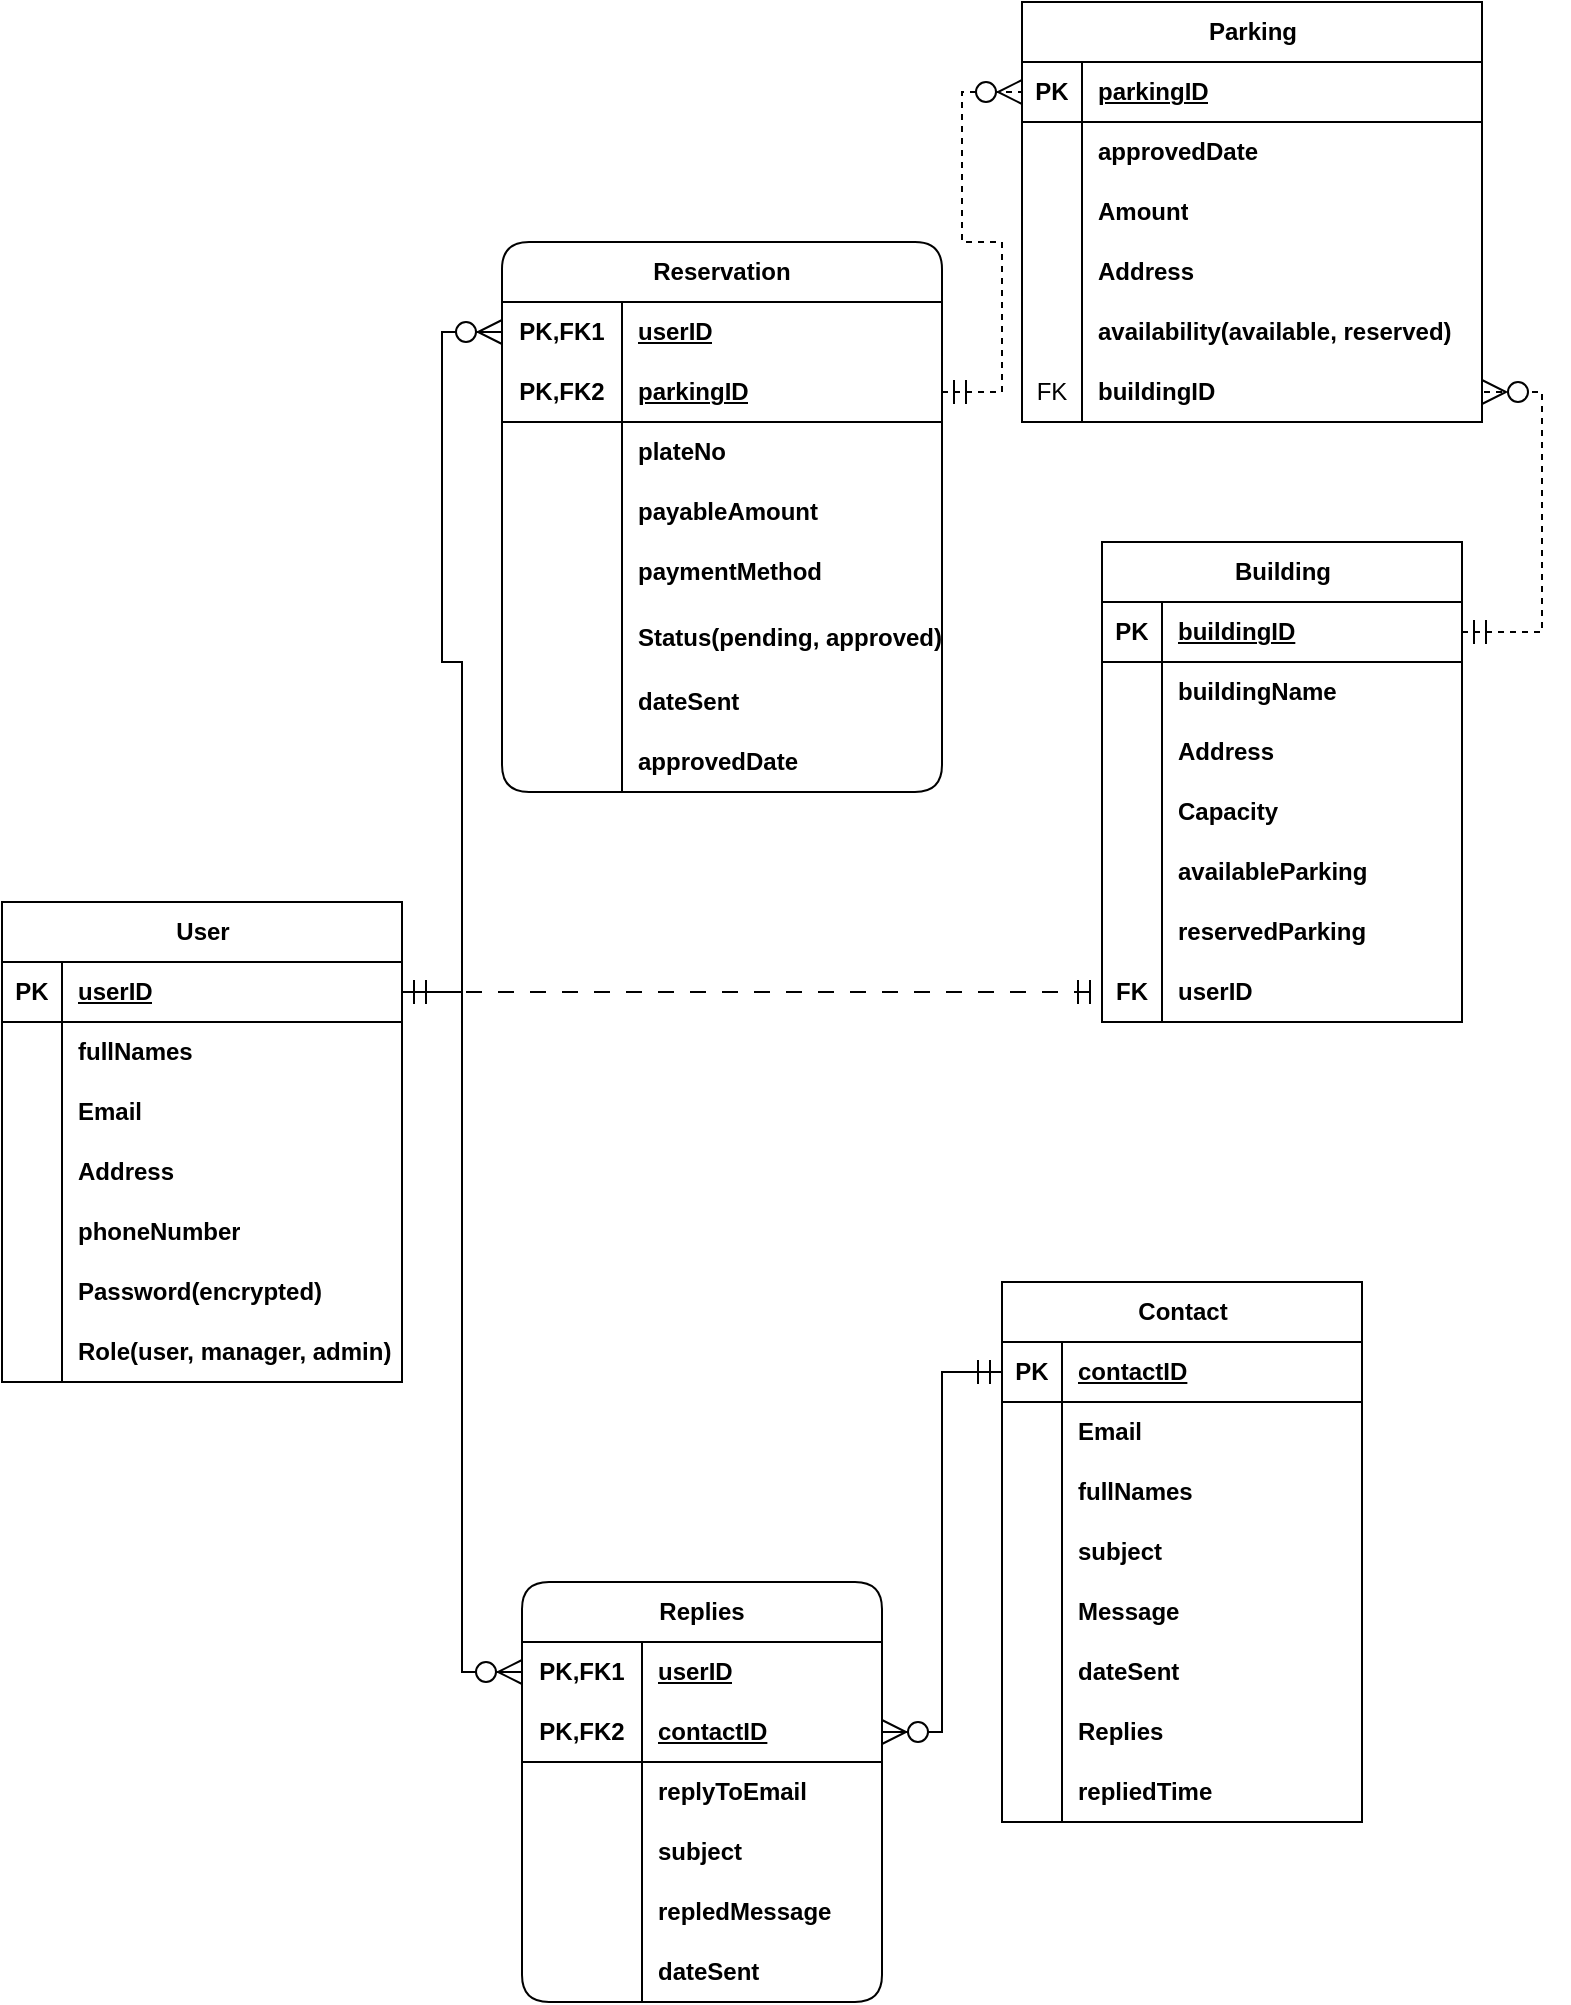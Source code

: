 <mxfile version="22.1.4" type="github">
  <diagram id="R2lEEEUBdFMjLlhIrx00" name="Page-1">
    <mxGraphModel dx="2074" dy="988" grid="1" gridSize="10" guides="1" tooltips="1" connect="1" arrows="1" fold="1" page="1" pageScale="1" pageWidth="850" pageHeight="1100" math="0" shadow="0" extFonts="Permanent Marker^https://fonts.googleapis.com/css?family=Permanent+Marker">
      <root>
        <mxCell id="0" />
        <mxCell id="1" parent="0" />
        <mxCell id="KSPO-AMlC-ePFHFikauy-1" value="User" style="shape=table;startSize=30;container=1;collapsible=1;childLayout=tableLayout;fixedRows=1;rowLines=0;fontStyle=1;align=center;resizeLast=1;html=1;" parent="1" vertex="1">
          <mxGeometry x="50" y="570" width="200" height="240" as="geometry" />
        </mxCell>
        <mxCell id="KSPO-AMlC-ePFHFikauy-2" value="" style="shape=tableRow;horizontal=0;startSize=0;swimlaneHead=0;swimlaneBody=0;fillColor=none;collapsible=0;dropTarget=0;points=[[0,0.5],[1,0.5]];portConstraint=eastwest;top=0;left=0;right=0;bottom=1;" parent="KSPO-AMlC-ePFHFikauy-1" vertex="1">
          <mxGeometry y="30" width="200" height="30" as="geometry" />
        </mxCell>
        <mxCell id="KSPO-AMlC-ePFHFikauy-3" value="PK" style="shape=partialRectangle;connectable=0;fillColor=none;top=0;left=0;bottom=0;right=0;fontStyle=1;overflow=hidden;whiteSpace=wrap;html=1;" parent="KSPO-AMlC-ePFHFikauy-2" vertex="1">
          <mxGeometry width="30" height="30" as="geometry">
            <mxRectangle width="30" height="30" as="alternateBounds" />
          </mxGeometry>
        </mxCell>
        <mxCell id="KSPO-AMlC-ePFHFikauy-4" value="userID" style="shape=partialRectangle;connectable=0;fillColor=none;top=0;left=0;bottom=0;right=0;align=left;spacingLeft=6;fontStyle=5;overflow=hidden;whiteSpace=wrap;html=1;" parent="KSPO-AMlC-ePFHFikauy-2" vertex="1">
          <mxGeometry x="30" width="170" height="30" as="geometry">
            <mxRectangle width="170" height="30" as="alternateBounds" />
          </mxGeometry>
        </mxCell>
        <mxCell id="KSPO-AMlC-ePFHFikauy-5" value="" style="shape=tableRow;horizontal=0;startSize=0;swimlaneHead=0;swimlaneBody=0;fillColor=none;collapsible=0;dropTarget=0;points=[[0,0.5],[1,0.5]];portConstraint=eastwest;top=0;left=0;right=0;bottom=0;" parent="KSPO-AMlC-ePFHFikauy-1" vertex="1">
          <mxGeometry y="60" width="200" height="30" as="geometry" />
        </mxCell>
        <mxCell id="KSPO-AMlC-ePFHFikauy-6" value="" style="shape=partialRectangle;connectable=0;fillColor=none;top=0;left=0;bottom=0;right=0;editable=1;overflow=hidden;whiteSpace=wrap;html=1;" parent="KSPO-AMlC-ePFHFikauy-5" vertex="1">
          <mxGeometry width="30" height="30" as="geometry">
            <mxRectangle width="30" height="30" as="alternateBounds" />
          </mxGeometry>
        </mxCell>
        <mxCell id="KSPO-AMlC-ePFHFikauy-7" value="fullNames" style="shape=partialRectangle;connectable=0;fillColor=none;top=0;left=0;bottom=0;right=0;align=left;spacingLeft=6;overflow=hidden;whiteSpace=wrap;html=1;fontStyle=1" parent="KSPO-AMlC-ePFHFikauy-5" vertex="1">
          <mxGeometry x="30" width="170" height="30" as="geometry">
            <mxRectangle width="170" height="30" as="alternateBounds" />
          </mxGeometry>
        </mxCell>
        <mxCell id="juWXIRiTKIMbr2Y8mLWY-1" value="" style="shape=tableRow;horizontal=0;startSize=0;swimlaneHead=0;swimlaneBody=0;fillColor=none;collapsible=0;dropTarget=0;points=[[0,0.5],[1,0.5]];portConstraint=eastwest;top=0;left=0;right=0;bottom=0;" parent="KSPO-AMlC-ePFHFikauy-1" vertex="1">
          <mxGeometry y="90" width="200" height="30" as="geometry" />
        </mxCell>
        <mxCell id="juWXIRiTKIMbr2Y8mLWY-2" value="" style="shape=partialRectangle;connectable=0;fillColor=none;top=0;left=0;bottom=0;right=0;editable=1;overflow=hidden;whiteSpace=wrap;html=1;" parent="juWXIRiTKIMbr2Y8mLWY-1" vertex="1">
          <mxGeometry width="30" height="30" as="geometry">
            <mxRectangle width="30" height="30" as="alternateBounds" />
          </mxGeometry>
        </mxCell>
        <mxCell id="juWXIRiTKIMbr2Y8mLWY-3" value="Email" style="shape=partialRectangle;connectable=0;fillColor=none;top=0;left=0;bottom=0;right=0;align=left;spacingLeft=6;overflow=hidden;whiteSpace=wrap;html=1;fontStyle=1" parent="juWXIRiTKIMbr2Y8mLWY-1" vertex="1">
          <mxGeometry x="30" width="170" height="30" as="geometry">
            <mxRectangle width="170" height="30" as="alternateBounds" />
          </mxGeometry>
        </mxCell>
        <mxCell id="KSPO-AMlC-ePFHFikauy-8" value="" style="shape=tableRow;horizontal=0;startSize=0;swimlaneHead=0;swimlaneBody=0;fillColor=none;collapsible=0;dropTarget=0;points=[[0,0.5],[1,0.5]];portConstraint=eastwest;top=0;left=0;right=0;bottom=0;" parent="KSPO-AMlC-ePFHFikauy-1" vertex="1">
          <mxGeometry y="120" width="200" height="30" as="geometry" />
        </mxCell>
        <mxCell id="KSPO-AMlC-ePFHFikauy-9" value="" style="shape=partialRectangle;connectable=0;fillColor=none;top=0;left=0;bottom=0;right=0;editable=1;overflow=hidden;whiteSpace=wrap;html=1;" parent="KSPO-AMlC-ePFHFikauy-8" vertex="1">
          <mxGeometry width="30" height="30" as="geometry">
            <mxRectangle width="30" height="30" as="alternateBounds" />
          </mxGeometry>
        </mxCell>
        <mxCell id="KSPO-AMlC-ePFHFikauy-10" value="Address" style="shape=partialRectangle;connectable=0;fillColor=none;top=0;left=0;bottom=0;right=0;align=left;spacingLeft=6;overflow=hidden;whiteSpace=wrap;html=1;fontStyle=1" parent="KSPO-AMlC-ePFHFikauy-8" vertex="1">
          <mxGeometry x="30" width="170" height="30" as="geometry">
            <mxRectangle width="170" height="30" as="alternateBounds" />
          </mxGeometry>
        </mxCell>
        <mxCell id="KSPO-AMlC-ePFHFikauy-11" value="" style="shape=tableRow;horizontal=0;startSize=0;swimlaneHead=0;swimlaneBody=0;fillColor=none;collapsible=0;dropTarget=0;points=[[0,0.5],[1,0.5]];portConstraint=eastwest;top=0;left=0;right=0;bottom=0;" parent="KSPO-AMlC-ePFHFikauy-1" vertex="1">
          <mxGeometry y="150" width="200" height="30" as="geometry" />
        </mxCell>
        <mxCell id="KSPO-AMlC-ePFHFikauy-12" value="" style="shape=partialRectangle;connectable=0;fillColor=none;top=0;left=0;bottom=0;right=0;editable=1;overflow=hidden;whiteSpace=wrap;html=1;" parent="KSPO-AMlC-ePFHFikauy-11" vertex="1">
          <mxGeometry width="30" height="30" as="geometry">
            <mxRectangle width="30" height="30" as="alternateBounds" />
          </mxGeometry>
        </mxCell>
        <mxCell id="KSPO-AMlC-ePFHFikauy-13" value="phoneNumber" style="shape=partialRectangle;connectable=0;fillColor=none;top=0;left=0;bottom=0;right=0;align=left;spacingLeft=6;overflow=hidden;whiteSpace=wrap;html=1;fontStyle=1" parent="KSPO-AMlC-ePFHFikauy-11" vertex="1">
          <mxGeometry x="30" width="170" height="30" as="geometry">
            <mxRectangle width="170" height="30" as="alternateBounds" />
          </mxGeometry>
        </mxCell>
        <mxCell id="KSPO-AMlC-ePFHFikauy-14" value="" style="shape=tableRow;horizontal=0;startSize=0;swimlaneHead=0;swimlaneBody=0;fillColor=none;collapsible=0;dropTarget=0;points=[[0,0.5],[1,0.5]];portConstraint=eastwest;top=0;left=0;right=0;bottom=0;" parent="KSPO-AMlC-ePFHFikauy-1" vertex="1">
          <mxGeometry y="180" width="200" height="30" as="geometry" />
        </mxCell>
        <mxCell id="KSPO-AMlC-ePFHFikauy-15" value="" style="shape=partialRectangle;connectable=0;fillColor=none;top=0;left=0;bottom=0;right=0;editable=1;overflow=hidden;whiteSpace=wrap;html=1;" parent="KSPO-AMlC-ePFHFikauy-14" vertex="1">
          <mxGeometry width="30" height="30" as="geometry">
            <mxRectangle width="30" height="30" as="alternateBounds" />
          </mxGeometry>
        </mxCell>
        <mxCell id="KSPO-AMlC-ePFHFikauy-16" value="Password(encrypted)" style="shape=partialRectangle;connectable=0;fillColor=none;top=0;left=0;bottom=0;right=0;align=left;spacingLeft=6;overflow=hidden;whiteSpace=wrap;html=1;fontStyle=1" parent="KSPO-AMlC-ePFHFikauy-14" vertex="1">
          <mxGeometry x="30" width="170" height="30" as="geometry">
            <mxRectangle width="170" height="30" as="alternateBounds" />
          </mxGeometry>
        </mxCell>
        <mxCell id="juWXIRiTKIMbr2Y8mLWY-42" value="" style="shape=tableRow;horizontal=0;startSize=0;swimlaneHead=0;swimlaneBody=0;fillColor=none;collapsible=0;dropTarget=0;points=[[0,0.5],[1,0.5]];portConstraint=eastwest;top=0;left=0;right=0;bottom=0;" parent="KSPO-AMlC-ePFHFikauy-1" vertex="1">
          <mxGeometry y="210" width="200" height="30" as="geometry" />
        </mxCell>
        <mxCell id="juWXIRiTKIMbr2Y8mLWY-43" value="" style="shape=partialRectangle;connectable=0;fillColor=none;top=0;left=0;bottom=0;right=0;editable=1;overflow=hidden;whiteSpace=wrap;html=1;" parent="juWXIRiTKIMbr2Y8mLWY-42" vertex="1">
          <mxGeometry width="30" height="30" as="geometry">
            <mxRectangle width="30" height="30" as="alternateBounds" />
          </mxGeometry>
        </mxCell>
        <mxCell id="juWXIRiTKIMbr2Y8mLWY-44" value="Role(user, manager, admin)" style="shape=partialRectangle;connectable=0;fillColor=none;top=0;left=0;bottom=0;right=0;align=left;spacingLeft=6;overflow=hidden;whiteSpace=wrap;html=1;fontStyle=1" parent="juWXIRiTKIMbr2Y8mLWY-42" vertex="1">
          <mxGeometry x="30" width="170" height="30" as="geometry">
            <mxRectangle width="170" height="30" as="alternateBounds" />
          </mxGeometry>
        </mxCell>
        <mxCell id="KSPO-AMlC-ePFHFikauy-101" value="Parking" style="shape=table;startSize=30;container=1;collapsible=1;childLayout=tableLayout;fixedRows=1;rowLines=0;fontStyle=1;align=center;resizeLast=1;html=1;" parent="1" vertex="1">
          <mxGeometry x="560" y="120" width="230" height="210" as="geometry" />
        </mxCell>
        <mxCell id="KSPO-AMlC-ePFHFikauy-102" value="" style="shape=tableRow;horizontal=0;startSize=0;swimlaneHead=0;swimlaneBody=0;fillColor=none;collapsible=0;dropTarget=0;points=[[0,0.5],[1,0.5]];portConstraint=eastwest;top=0;left=0;right=0;bottom=1;" parent="KSPO-AMlC-ePFHFikauy-101" vertex="1">
          <mxGeometry y="30" width="230" height="30" as="geometry" />
        </mxCell>
        <mxCell id="KSPO-AMlC-ePFHFikauy-103" value="PK" style="shape=partialRectangle;connectable=0;fillColor=none;top=0;left=0;bottom=0;right=0;fontStyle=1;overflow=hidden;whiteSpace=wrap;html=1;" parent="KSPO-AMlC-ePFHFikauy-102" vertex="1">
          <mxGeometry width="30" height="30" as="geometry">
            <mxRectangle width="30" height="30" as="alternateBounds" />
          </mxGeometry>
        </mxCell>
        <mxCell id="KSPO-AMlC-ePFHFikauy-104" value="parkingID" style="shape=partialRectangle;connectable=0;fillColor=none;top=0;left=0;bottom=0;right=0;align=left;spacingLeft=6;fontStyle=5;overflow=hidden;whiteSpace=wrap;html=1;" parent="KSPO-AMlC-ePFHFikauy-102" vertex="1">
          <mxGeometry x="30" width="200" height="30" as="geometry">
            <mxRectangle width="200" height="30" as="alternateBounds" />
          </mxGeometry>
        </mxCell>
        <mxCell id="KSPO-AMlC-ePFHFikauy-105" value="" style="shape=tableRow;horizontal=0;startSize=0;swimlaneHead=0;swimlaneBody=0;fillColor=none;collapsible=0;dropTarget=0;points=[[0,0.5],[1,0.5]];portConstraint=eastwest;top=0;left=0;right=0;bottom=0;" parent="KSPO-AMlC-ePFHFikauy-101" vertex="1">
          <mxGeometry y="60" width="230" height="30" as="geometry" />
        </mxCell>
        <mxCell id="KSPO-AMlC-ePFHFikauy-106" value="" style="shape=partialRectangle;connectable=0;fillColor=none;top=0;left=0;bottom=0;right=0;editable=1;overflow=hidden;whiteSpace=wrap;html=1;" parent="KSPO-AMlC-ePFHFikauy-105" vertex="1">
          <mxGeometry width="30" height="30" as="geometry">
            <mxRectangle width="30" height="30" as="alternateBounds" />
          </mxGeometry>
        </mxCell>
        <mxCell id="KSPO-AMlC-ePFHFikauy-107" value="approvedDate" style="shape=partialRectangle;connectable=0;fillColor=none;top=0;left=0;bottom=0;right=0;align=left;spacingLeft=6;overflow=hidden;whiteSpace=wrap;html=1;fontStyle=1" parent="KSPO-AMlC-ePFHFikauy-105" vertex="1">
          <mxGeometry x="30" width="200" height="30" as="geometry">
            <mxRectangle width="200" height="30" as="alternateBounds" />
          </mxGeometry>
        </mxCell>
        <mxCell id="KSPO-AMlC-ePFHFikauy-108" value="" style="shape=tableRow;horizontal=0;startSize=0;swimlaneHead=0;swimlaneBody=0;fillColor=none;collapsible=0;dropTarget=0;points=[[0,0.5],[1,0.5]];portConstraint=eastwest;top=0;left=0;right=0;bottom=0;" parent="KSPO-AMlC-ePFHFikauy-101" vertex="1">
          <mxGeometry y="90" width="230" height="30" as="geometry" />
        </mxCell>
        <mxCell id="KSPO-AMlC-ePFHFikauy-109" value="" style="shape=partialRectangle;connectable=0;fillColor=none;top=0;left=0;bottom=0;right=0;editable=1;overflow=hidden;whiteSpace=wrap;html=1;" parent="KSPO-AMlC-ePFHFikauy-108" vertex="1">
          <mxGeometry width="30" height="30" as="geometry">
            <mxRectangle width="30" height="30" as="alternateBounds" />
          </mxGeometry>
        </mxCell>
        <mxCell id="KSPO-AMlC-ePFHFikauy-110" value="Amount" style="shape=partialRectangle;connectable=0;fillColor=none;top=0;left=0;bottom=0;right=0;align=left;spacingLeft=6;overflow=hidden;whiteSpace=wrap;html=1;fontStyle=1" parent="KSPO-AMlC-ePFHFikauy-108" vertex="1">
          <mxGeometry x="30" width="200" height="30" as="geometry">
            <mxRectangle width="200" height="30" as="alternateBounds" />
          </mxGeometry>
        </mxCell>
        <mxCell id="KSPO-AMlC-ePFHFikauy-136" value="" style="shape=tableRow;horizontal=0;startSize=0;swimlaneHead=0;swimlaneBody=0;fillColor=none;collapsible=0;dropTarget=0;points=[[0,0.5],[1,0.5]];portConstraint=eastwest;top=0;left=0;right=0;bottom=0;" parent="KSPO-AMlC-ePFHFikauy-101" vertex="1">
          <mxGeometry y="120" width="230" height="30" as="geometry" />
        </mxCell>
        <mxCell id="KSPO-AMlC-ePFHFikauy-137" value="" style="shape=partialRectangle;connectable=0;fillColor=none;top=0;left=0;bottom=0;right=0;editable=1;overflow=hidden;whiteSpace=wrap;html=1;" parent="KSPO-AMlC-ePFHFikauy-136" vertex="1">
          <mxGeometry width="30" height="30" as="geometry">
            <mxRectangle width="30" height="30" as="alternateBounds" />
          </mxGeometry>
        </mxCell>
        <mxCell id="KSPO-AMlC-ePFHFikauy-138" value="Address" style="shape=partialRectangle;connectable=0;fillColor=none;top=0;left=0;bottom=0;right=0;align=left;spacingLeft=6;overflow=hidden;whiteSpace=wrap;html=1;fontStyle=1" parent="KSPO-AMlC-ePFHFikauy-136" vertex="1">
          <mxGeometry x="30" width="200" height="30" as="geometry">
            <mxRectangle width="200" height="30" as="alternateBounds" />
          </mxGeometry>
        </mxCell>
        <mxCell id="juWXIRiTKIMbr2Y8mLWY-4" value="" style="shape=tableRow;horizontal=0;startSize=0;swimlaneHead=0;swimlaneBody=0;fillColor=none;collapsible=0;dropTarget=0;points=[[0,0.5],[1,0.5]];portConstraint=eastwest;top=0;left=0;right=0;bottom=0;" parent="KSPO-AMlC-ePFHFikauy-101" vertex="1">
          <mxGeometry y="150" width="230" height="30" as="geometry" />
        </mxCell>
        <mxCell id="juWXIRiTKIMbr2Y8mLWY-5" value="" style="shape=partialRectangle;connectable=0;fillColor=none;top=0;left=0;bottom=0;right=0;editable=1;overflow=hidden;whiteSpace=wrap;html=1;" parent="juWXIRiTKIMbr2Y8mLWY-4" vertex="1">
          <mxGeometry width="30" height="30" as="geometry">
            <mxRectangle width="30" height="30" as="alternateBounds" />
          </mxGeometry>
        </mxCell>
        <mxCell id="juWXIRiTKIMbr2Y8mLWY-6" value="availability(available, reserved)" style="shape=partialRectangle;connectable=0;fillColor=none;top=0;left=0;bottom=0;right=0;align=left;spacingLeft=6;overflow=hidden;whiteSpace=wrap;html=1;fontStyle=1" parent="juWXIRiTKIMbr2Y8mLWY-4" vertex="1">
          <mxGeometry x="30" width="200" height="30" as="geometry">
            <mxRectangle width="200" height="30" as="alternateBounds" />
          </mxGeometry>
        </mxCell>
        <mxCell id="juWXIRiTKIMbr2Y8mLWY-7" value="" style="shape=tableRow;horizontal=0;startSize=0;swimlaneHead=0;swimlaneBody=0;fillColor=none;collapsible=0;dropTarget=0;points=[[0,0.5],[1,0.5]];portConstraint=eastwest;top=0;left=0;right=0;bottom=0;" parent="KSPO-AMlC-ePFHFikauy-101" vertex="1">
          <mxGeometry y="180" width="230" height="30" as="geometry" />
        </mxCell>
        <mxCell id="juWXIRiTKIMbr2Y8mLWY-8" value="FK" style="shape=partialRectangle;connectable=0;fillColor=none;top=0;left=0;bottom=0;right=0;editable=1;overflow=hidden;whiteSpace=wrap;html=1;" parent="juWXIRiTKIMbr2Y8mLWY-7" vertex="1">
          <mxGeometry width="30" height="30" as="geometry">
            <mxRectangle width="30" height="30" as="alternateBounds" />
          </mxGeometry>
        </mxCell>
        <mxCell id="juWXIRiTKIMbr2Y8mLWY-9" value="buildingID" style="shape=partialRectangle;connectable=0;fillColor=none;top=0;left=0;bottom=0;right=0;align=left;spacingLeft=6;overflow=hidden;whiteSpace=wrap;html=1;fontStyle=1" parent="juWXIRiTKIMbr2Y8mLWY-7" vertex="1">
          <mxGeometry x="30" width="200" height="30" as="geometry">
            <mxRectangle width="200" height="30" as="alternateBounds" />
          </mxGeometry>
        </mxCell>
        <mxCell id="KSPO-AMlC-ePFHFikauy-117" value="" style="edgeStyle=entityRelationEdgeStyle;fontSize=12;html=1;endArrow=ERzeroToMany;startArrow=ERmandOne;rounded=0;endSize=10;startSize=10;exitX=1;exitY=0.5;exitDx=0;exitDy=0;" parent="1" source="KSPO-AMlC-ePFHFikauy-2" target="tMabsj5SRsBI3dUDuQU4-2" edge="1">
          <mxGeometry width="100" height="100" relative="1" as="geometry">
            <mxPoint x="1.08" y="40" as="sourcePoint" />
            <mxPoint x="350" y="75" as="targetPoint" />
            <Array as="points">
              <mxPoint x="81.08" y="40" />
              <mxPoint x="370" y="400" />
            </Array>
          </mxGeometry>
        </mxCell>
        <mxCell id="KSPO-AMlC-ePFHFikauy-188" value="Building" style="shape=table;startSize=30;container=1;collapsible=1;childLayout=tableLayout;fixedRows=1;rowLines=0;fontStyle=1;align=center;resizeLast=1;html=1;" parent="1" vertex="1">
          <mxGeometry x="600" y="390" width="180" height="240" as="geometry" />
        </mxCell>
        <mxCell id="KSPO-AMlC-ePFHFikauy-189" value="" style="shape=tableRow;horizontal=0;startSize=0;swimlaneHead=0;swimlaneBody=0;fillColor=none;collapsible=0;dropTarget=0;points=[[0,0.5],[1,0.5]];portConstraint=eastwest;top=0;left=0;right=0;bottom=1;" parent="KSPO-AMlC-ePFHFikauy-188" vertex="1">
          <mxGeometry y="30" width="180" height="30" as="geometry" />
        </mxCell>
        <mxCell id="KSPO-AMlC-ePFHFikauy-190" value="PK" style="shape=partialRectangle;connectable=0;fillColor=none;top=0;left=0;bottom=0;right=0;fontStyle=1;overflow=hidden;whiteSpace=wrap;html=1;" parent="KSPO-AMlC-ePFHFikauy-189" vertex="1">
          <mxGeometry width="30" height="30" as="geometry">
            <mxRectangle width="30" height="30" as="alternateBounds" />
          </mxGeometry>
        </mxCell>
        <mxCell id="KSPO-AMlC-ePFHFikauy-191" value="buildingID" style="shape=partialRectangle;connectable=0;fillColor=none;top=0;left=0;bottom=0;right=0;align=left;spacingLeft=6;fontStyle=5;overflow=hidden;whiteSpace=wrap;html=1;" parent="KSPO-AMlC-ePFHFikauy-189" vertex="1">
          <mxGeometry x="30" width="150" height="30" as="geometry">
            <mxRectangle width="150" height="30" as="alternateBounds" />
          </mxGeometry>
        </mxCell>
        <mxCell id="KSPO-AMlC-ePFHFikauy-192" value="" style="shape=tableRow;horizontal=0;startSize=0;swimlaneHead=0;swimlaneBody=0;fillColor=none;collapsible=0;dropTarget=0;points=[[0,0.5],[1,0.5]];portConstraint=eastwest;top=0;left=0;right=0;bottom=0;" parent="KSPO-AMlC-ePFHFikauy-188" vertex="1">
          <mxGeometry y="60" width="180" height="30" as="geometry" />
        </mxCell>
        <mxCell id="KSPO-AMlC-ePFHFikauy-193" value="" style="shape=partialRectangle;connectable=0;fillColor=none;top=0;left=0;bottom=0;right=0;editable=1;overflow=hidden;whiteSpace=wrap;html=1;" parent="KSPO-AMlC-ePFHFikauy-192" vertex="1">
          <mxGeometry width="30" height="30" as="geometry">
            <mxRectangle width="30" height="30" as="alternateBounds" />
          </mxGeometry>
        </mxCell>
        <mxCell id="KSPO-AMlC-ePFHFikauy-194" value="buildingName" style="shape=partialRectangle;connectable=0;fillColor=none;top=0;left=0;bottom=0;right=0;align=left;spacingLeft=6;overflow=hidden;whiteSpace=wrap;html=1;fontStyle=1" parent="KSPO-AMlC-ePFHFikauy-192" vertex="1">
          <mxGeometry x="30" width="150" height="30" as="geometry">
            <mxRectangle width="150" height="30" as="alternateBounds" />
          </mxGeometry>
        </mxCell>
        <mxCell id="KSPO-AMlC-ePFHFikauy-195" value="" style="shape=tableRow;horizontal=0;startSize=0;swimlaneHead=0;swimlaneBody=0;fillColor=none;collapsible=0;dropTarget=0;points=[[0,0.5],[1,0.5]];portConstraint=eastwest;top=0;left=0;right=0;bottom=0;" parent="KSPO-AMlC-ePFHFikauy-188" vertex="1">
          <mxGeometry y="90" width="180" height="30" as="geometry" />
        </mxCell>
        <mxCell id="KSPO-AMlC-ePFHFikauy-196" value="" style="shape=partialRectangle;connectable=0;fillColor=none;top=0;left=0;bottom=0;right=0;editable=1;overflow=hidden;whiteSpace=wrap;html=1;" parent="KSPO-AMlC-ePFHFikauy-195" vertex="1">
          <mxGeometry width="30" height="30" as="geometry">
            <mxRectangle width="30" height="30" as="alternateBounds" />
          </mxGeometry>
        </mxCell>
        <mxCell id="KSPO-AMlC-ePFHFikauy-197" value="Address" style="shape=partialRectangle;connectable=0;fillColor=none;top=0;left=0;bottom=0;right=0;align=left;spacingLeft=6;overflow=hidden;whiteSpace=wrap;html=1;fontStyle=1" parent="KSPO-AMlC-ePFHFikauy-195" vertex="1">
          <mxGeometry x="30" width="150" height="30" as="geometry">
            <mxRectangle width="150" height="30" as="alternateBounds" />
          </mxGeometry>
        </mxCell>
        <mxCell id="KSPO-AMlC-ePFHFikauy-198" value="" style="shape=tableRow;horizontal=0;startSize=0;swimlaneHead=0;swimlaneBody=0;fillColor=none;collapsible=0;dropTarget=0;points=[[0,0.5],[1,0.5]];portConstraint=eastwest;top=0;left=0;right=0;bottom=0;" parent="KSPO-AMlC-ePFHFikauy-188" vertex="1">
          <mxGeometry y="120" width="180" height="30" as="geometry" />
        </mxCell>
        <mxCell id="KSPO-AMlC-ePFHFikauy-199" value="" style="shape=partialRectangle;connectable=0;fillColor=none;top=0;left=0;bottom=0;right=0;editable=1;overflow=hidden;whiteSpace=wrap;html=1;fontStyle=1" parent="KSPO-AMlC-ePFHFikauy-198" vertex="1">
          <mxGeometry width="30" height="30" as="geometry">
            <mxRectangle width="30" height="30" as="alternateBounds" />
          </mxGeometry>
        </mxCell>
        <mxCell id="KSPO-AMlC-ePFHFikauy-200" value="Capacity" style="shape=partialRectangle;connectable=0;fillColor=none;top=0;left=0;bottom=0;right=0;align=left;spacingLeft=6;overflow=hidden;whiteSpace=wrap;html=1;fontStyle=1" parent="KSPO-AMlC-ePFHFikauy-198" vertex="1">
          <mxGeometry x="30" width="150" height="30" as="geometry">
            <mxRectangle width="150" height="30" as="alternateBounds" />
          </mxGeometry>
        </mxCell>
        <mxCell id="tMabsj5SRsBI3dUDuQU4-26" value="" style="shape=tableRow;horizontal=0;startSize=0;swimlaneHead=0;swimlaneBody=0;fillColor=none;collapsible=0;dropTarget=0;points=[[0,0.5],[1,0.5]];portConstraint=eastwest;top=0;left=0;right=0;bottom=0;" vertex="1" parent="KSPO-AMlC-ePFHFikauy-188">
          <mxGeometry y="150" width="180" height="30" as="geometry" />
        </mxCell>
        <mxCell id="tMabsj5SRsBI3dUDuQU4-27" value="" style="shape=partialRectangle;connectable=0;fillColor=none;top=0;left=0;bottom=0;right=0;editable=1;overflow=hidden;whiteSpace=wrap;html=1;fontStyle=1" vertex="1" parent="tMabsj5SRsBI3dUDuQU4-26">
          <mxGeometry width="30" height="30" as="geometry">
            <mxRectangle width="30" height="30" as="alternateBounds" />
          </mxGeometry>
        </mxCell>
        <mxCell id="tMabsj5SRsBI3dUDuQU4-28" value="availableParking" style="shape=partialRectangle;connectable=0;fillColor=none;top=0;left=0;bottom=0;right=0;align=left;spacingLeft=6;overflow=hidden;whiteSpace=wrap;html=1;fontStyle=1" vertex="1" parent="tMabsj5SRsBI3dUDuQU4-26">
          <mxGeometry x="30" width="150" height="30" as="geometry">
            <mxRectangle width="150" height="30" as="alternateBounds" />
          </mxGeometry>
        </mxCell>
        <mxCell id="tMabsj5SRsBI3dUDuQU4-29" value="" style="shape=tableRow;horizontal=0;startSize=0;swimlaneHead=0;swimlaneBody=0;fillColor=none;collapsible=0;dropTarget=0;points=[[0,0.5],[1,0.5]];portConstraint=eastwest;top=0;left=0;right=0;bottom=0;" vertex="1" parent="KSPO-AMlC-ePFHFikauy-188">
          <mxGeometry y="180" width="180" height="30" as="geometry" />
        </mxCell>
        <mxCell id="tMabsj5SRsBI3dUDuQU4-30" value="" style="shape=partialRectangle;connectable=0;fillColor=none;top=0;left=0;bottom=0;right=0;editable=1;overflow=hidden;whiteSpace=wrap;html=1;fontStyle=1" vertex="1" parent="tMabsj5SRsBI3dUDuQU4-29">
          <mxGeometry width="30" height="30" as="geometry">
            <mxRectangle width="30" height="30" as="alternateBounds" />
          </mxGeometry>
        </mxCell>
        <mxCell id="tMabsj5SRsBI3dUDuQU4-31" value="reservedParking" style="shape=partialRectangle;connectable=0;fillColor=none;top=0;left=0;bottom=0;right=0;align=left;spacingLeft=6;overflow=hidden;whiteSpace=wrap;html=1;fontStyle=1" vertex="1" parent="tMabsj5SRsBI3dUDuQU4-29">
          <mxGeometry x="30" width="150" height="30" as="geometry">
            <mxRectangle width="150" height="30" as="alternateBounds" />
          </mxGeometry>
        </mxCell>
        <mxCell id="juWXIRiTKIMbr2Y8mLWY-79" value="" style="shape=tableRow;horizontal=0;startSize=0;swimlaneHead=0;swimlaneBody=0;fillColor=none;collapsible=0;dropTarget=0;points=[[0,0.5],[1,0.5]];portConstraint=eastwest;top=0;left=0;right=0;bottom=0;" parent="KSPO-AMlC-ePFHFikauy-188" vertex="1">
          <mxGeometry y="210" width="180" height="30" as="geometry" />
        </mxCell>
        <mxCell id="juWXIRiTKIMbr2Y8mLWY-80" value="FK" style="shape=partialRectangle;connectable=0;fillColor=none;top=0;left=0;bottom=0;right=0;editable=1;overflow=hidden;whiteSpace=wrap;html=1;fontStyle=1" parent="juWXIRiTKIMbr2Y8mLWY-79" vertex="1">
          <mxGeometry width="30" height="30" as="geometry">
            <mxRectangle width="30" height="30" as="alternateBounds" />
          </mxGeometry>
        </mxCell>
        <mxCell id="juWXIRiTKIMbr2Y8mLWY-81" value="userID" style="shape=partialRectangle;connectable=0;fillColor=none;top=0;left=0;bottom=0;right=0;align=left;spacingLeft=6;overflow=hidden;whiteSpace=wrap;html=1;fontStyle=1" parent="juWXIRiTKIMbr2Y8mLWY-79" vertex="1">
          <mxGeometry x="30" width="150" height="30" as="geometry">
            <mxRectangle width="150" height="30" as="alternateBounds" />
          </mxGeometry>
        </mxCell>
        <mxCell id="juWXIRiTKIMbr2Y8mLWY-50" value="" style="edgeStyle=entityRelationEdgeStyle;fontSize=12;html=1;endArrow=ERzeroToMany;startArrow=ERmandOne;rounded=0;endSize=10;startSize=10;dashed=1;" parent="1" source="KSPO-AMlC-ePFHFikauy-189" target="juWXIRiTKIMbr2Y8mLWY-7" edge="1">
          <mxGeometry width="100" height="100" relative="1" as="geometry">
            <mxPoint x="270" y="640" as="sourcePoint" />
            <mxPoint x="320" y="735" as="targetPoint" />
            <Array as="points">
              <mxPoint x="-918.92" y="583.49" />
              <mxPoint x="-403" y="613.49" />
              <mxPoint x="-210" y="935" />
            </Array>
          </mxGeometry>
        </mxCell>
        <mxCell id="juWXIRiTKIMbr2Y8mLWY-52" value="" style="edgeStyle=entityRelationEdgeStyle;fontSize=12;html=1;endArrow=ERzeroToMany;startArrow=ERmandOne;rounded=0;endSize=10;startSize=10;dashed=1;" parent="1" source="tMabsj5SRsBI3dUDuQU4-5" target="KSPO-AMlC-ePFHFikauy-102" edge="1">
          <mxGeometry width="100" height="100" relative="1" as="geometry">
            <mxPoint x="800" y="395" as="sourcePoint" />
            <mxPoint x="810" y="675" as="targetPoint" />
            <Array as="points">
              <mxPoint x="-908.92" y="593.49" />
              <mxPoint x="-393" y="623.49" />
              <mxPoint x="-200" y="945" />
            </Array>
          </mxGeometry>
        </mxCell>
        <mxCell id="juWXIRiTKIMbr2Y8mLWY-60" value="Contact" style="shape=table;startSize=30;container=1;collapsible=1;childLayout=tableLayout;fixedRows=1;rowLines=0;fontStyle=1;align=center;resizeLast=1;html=1;" parent="1" vertex="1">
          <mxGeometry x="550" y="760" width="180" height="270" as="geometry" />
        </mxCell>
        <mxCell id="juWXIRiTKIMbr2Y8mLWY-61" value="" style="shape=tableRow;horizontal=0;startSize=0;swimlaneHead=0;swimlaneBody=0;fillColor=none;collapsible=0;dropTarget=0;points=[[0,0.5],[1,0.5]];portConstraint=eastwest;top=0;left=0;right=0;bottom=1;" parent="juWXIRiTKIMbr2Y8mLWY-60" vertex="1">
          <mxGeometry y="30" width="180" height="30" as="geometry" />
        </mxCell>
        <mxCell id="juWXIRiTKIMbr2Y8mLWY-62" value="PK" style="shape=partialRectangle;connectable=0;fillColor=none;top=0;left=0;bottom=0;right=0;fontStyle=1;overflow=hidden;whiteSpace=wrap;html=1;" parent="juWXIRiTKIMbr2Y8mLWY-61" vertex="1">
          <mxGeometry width="30" height="30" as="geometry">
            <mxRectangle width="30" height="30" as="alternateBounds" />
          </mxGeometry>
        </mxCell>
        <mxCell id="juWXIRiTKIMbr2Y8mLWY-63" value="contactID" style="shape=partialRectangle;connectable=0;fillColor=none;top=0;left=0;bottom=0;right=0;align=left;spacingLeft=6;fontStyle=5;overflow=hidden;whiteSpace=wrap;html=1;" parent="juWXIRiTKIMbr2Y8mLWY-61" vertex="1">
          <mxGeometry x="30" width="150" height="30" as="geometry">
            <mxRectangle width="150" height="30" as="alternateBounds" />
          </mxGeometry>
        </mxCell>
        <mxCell id="juWXIRiTKIMbr2Y8mLWY-64" value="" style="shape=tableRow;horizontal=0;startSize=0;swimlaneHead=0;swimlaneBody=0;fillColor=none;collapsible=0;dropTarget=0;points=[[0,0.5],[1,0.5]];portConstraint=eastwest;top=0;left=0;right=0;bottom=0;" parent="juWXIRiTKIMbr2Y8mLWY-60" vertex="1">
          <mxGeometry y="60" width="180" height="30" as="geometry" />
        </mxCell>
        <mxCell id="juWXIRiTKIMbr2Y8mLWY-65" value="" style="shape=partialRectangle;connectable=0;fillColor=none;top=0;left=0;bottom=0;right=0;editable=1;overflow=hidden;whiteSpace=wrap;html=1;" parent="juWXIRiTKIMbr2Y8mLWY-64" vertex="1">
          <mxGeometry width="30" height="30" as="geometry">
            <mxRectangle width="30" height="30" as="alternateBounds" />
          </mxGeometry>
        </mxCell>
        <mxCell id="juWXIRiTKIMbr2Y8mLWY-66" value="Email" style="shape=partialRectangle;connectable=0;fillColor=none;top=0;left=0;bottom=0;right=0;align=left;spacingLeft=6;overflow=hidden;whiteSpace=wrap;html=1;fontStyle=1" parent="juWXIRiTKIMbr2Y8mLWY-64" vertex="1">
          <mxGeometry x="30" width="150" height="30" as="geometry">
            <mxRectangle width="150" height="30" as="alternateBounds" />
          </mxGeometry>
        </mxCell>
        <mxCell id="tMabsj5SRsBI3dUDuQU4-36" value="" style="shape=tableRow;horizontal=0;startSize=0;swimlaneHead=0;swimlaneBody=0;fillColor=none;collapsible=0;dropTarget=0;points=[[0,0.5],[1,0.5]];portConstraint=eastwest;top=0;left=0;right=0;bottom=0;" vertex="1" parent="juWXIRiTKIMbr2Y8mLWY-60">
          <mxGeometry y="90" width="180" height="30" as="geometry" />
        </mxCell>
        <mxCell id="tMabsj5SRsBI3dUDuQU4-37" value="" style="shape=partialRectangle;connectable=0;fillColor=none;top=0;left=0;bottom=0;right=0;editable=1;overflow=hidden;whiteSpace=wrap;html=1;" vertex="1" parent="tMabsj5SRsBI3dUDuQU4-36">
          <mxGeometry width="30" height="30" as="geometry">
            <mxRectangle width="30" height="30" as="alternateBounds" />
          </mxGeometry>
        </mxCell>
        <mxCell id="tMabsj5SRsBI3dUDuQU4-38" value="fullNames" style="shape=partialRectangle;connectable=0;fillColor=none;top=0;left=0;bottom=0;right=0;align=left;spacingLeft=6;overflow=hidden;whiteSpace=wrap;html=1;fontStyle=1" vertex="1" parent="tMabsj5SRsBI3dUDuQU4-36">
          <mxGeometry x="30" width="150" height="30" as="geometry">
            <mxRectangle width="150" height="30" as="alternateBounds" />
          </mxGeometry>
        </mxCell>
        <mxCell id="tMabsj5SRsBI3dUDuQU4-39" value="" style="shape=tableRow;horizontal=0;startSize=0;swimlaneHead=0;swimlaneBody=0;fillColor=none;collapsible=0;dropTarget=0;points=[[0,0.5],[1,0.5]];portConstraint=eastwest;top=0;left=0;right=0;bottom=0;" vertex="1" parent="juWXIRiTKIMbr2Y8mLWY-60">
          <mxGeometry y="120" width="180" height="30" as="geometry" />
        </mxCell>
        <mxCell id="tMabsj5SRsBI3dUDuQU4-40" value="" style="shape=partialRectangle;connectable=0;fillColor=none;top=0;left=0;bottom=0;right=0;editable=1;overflow=hidden;whiteSpace=wrap;html=1;" vertex="1" parent="tMabsj5SRsBI3dUDuQU4-39">
          <mxGeometry width="30" height="30" as="geometry">
            <mxRectangle width="30" height="30" as="alternateBounds" />
          </mxGeometry>
        </mxCell>
        <mxCell id="tMabsj5SRsBI3dUDuQU4-41" value="subject" style="shape=partialRectangle;connectable=0;fillColor=none;top=0;left=0;bottom=0;right=0;align=left;spacingLeft=6;overflow=hidden;whiteSpace=wrap;html=1;fontStyle=1" vertex="1" parent="tMabsj5SRsBI3dUDuQU4-39">
          <mxGeometry x="30" width="150" height="30" as="geometry">
            <mxRectangle width="150" height="30" as="alternateBounds" />
          </mxGeometry>
        </mxCell>
        <mxCell id="juWXIRiTKIMbr2Y8mLWY-67" value="" style="shape=tableRow;horizontal=0;startSize=0;swimlaneHead=0;swimlaneBody=0;fillColor=none;collapsible=0;dropTarget=0;points=[[0,0.5],[1,0.5]];portConstraint=eastwest;top=0;left=0;right=0;bottom=0;" parent="juWXIRiTKIMbr2Y8mLWY-60" vertex="1">
          <mxGeometry y="150" width="180" height="30" as="geometry" />
        </mxCell>
        <mxCell id="juWXIRiTKIMbr2Y8mLWY-68" value="" style="shape=partialRectangle;connectable=0;fillColor=none;top=0;left=0;bottom=0;right=0;editable=1;overflow=hidden;whiteSpace=wrap;html=1;" parent="juWXIRiTKIMbr2Y8mLWY-67" vertex="1">
          <mxGeometry width="30" height="30" as="geometry">
            <mxRectangle width="30" height="30" as="alternateBounds" />
          </mxGeometry>
        </mxCell>
        <mxCell id="juWXIRiTKIMbr2Y8mLWY-69" value="Message" style="shape=partialRectangle;connectable=0;fillColor=none;top=0;left=0;bottom=0;right=0;align=left;spacingLeft=6;overflow=hidden;whiteSpace=wrap;html=1;fontStyle=1" parent="juWXIRiTKIMbr2Y8mLWY-67" vertex="1">
          <mxGeometry x="30" width="150" height="30" as="geometry">
            <mxRectangle width="150" height="30" as="alternateBounds" />
          </mxGeometry>
        </mxCell>
        <mxCell id="juWXIRiTKIMbr2Y8mLWY-70" value="" style="shape=tableRow;horizontal=0;startSize=0;swimlaneHead=0;swimlaneBody=0;fillColor=none;collapsible=0;dropTarget=0;points=[[0,0.5],[1,0.5]];portConstraint=eastwest;top=0;left=0;right=0;bottom=0;" parent="juWXIRiTKIMbr2Y8mLWY-60" vertex="1">
          <mxGeometry y="180" width="180" height="30" as="geometry" />
        </mxCell>
        <mxCell id="juWXIRiTKIMbr2Y8mLWY-71" value="" style="shape=partialRectangle;connectable=0;fillColor=none;top=0;left=0;bottom=0;right=0;editable=1;overflow=hidden;whiteSpace=wrap;html=1;fontStyle=1" parent="juWXIRiTKIMbr2Y8mLWY-70" vertex="1">
          <mxGeometry width="30" height="30" as="geometry">
            <mxRectangle width="30" height="30" as="alternateBounds" />
          </mxGeometry>
        </mxCell>
        <mxCell id="juWXIRiTKIMbr2Y8mLWY-72" value="dateSent" style="shape=partialRectangle;connectable=0;fillColor=none;top=0;left=0;bottom=0;right=0;align=left;spacingLeft=6;overflow=hidden;whiteSpace=wrap;html=1;fontStyle=1" parent="juWXIRiTKIMbr2Y8mLWY-70" vertex="1">
          <mxGeometry x="30" width="150" height="30" as="geometry">
            <mxRectangle width="150" height="30" as="alternateBounds" />
          </mxGeometry>
        </mxCell>
        <mxCell id="juWXIRiTKIMbr2Y8mLWY-73" value="" style="shape=tableRow;horizontal=0;startSize=0;swimlaneHead=0;swimlaneBody=0;fillColor=none;collapsible=0;dropTarget=0;points=[[0,0.5],[1,0.5]];portConstraint=eastwest;top=0;left=0;right=0;bottom=0;" parent="juWXIRiTKIMbr2Y8mLWY-60" vertex="1">
          <mxGeometry y="210" width="180" height="30" as="geometry" />
        </mxCell>
        <mxCell id="juWXIRiTKIMbr2Y8mLWY-74" value="" style="shape=partialRectangle;connectable=0;fillColor=none;top=0;left=0;bottom=0;right=0;editable=1;overflow=hidden;whiteSpace=wrap;html=1;fontStyle=1" parent="juWXIRiTKIMbr2Y8mLWY-73" vertex="1">
          <mxGeometry width="30" height="30" as="geometry">
            <mxRectangle width="30" height="30" as="alternateBounds" />
          </mxGeometry>
        </mxCell>
        <mxCell id="juWXIRiTKIMbr2Y8mLWY-75" value="Replies" style="shape=partialRectangle;connectable=0;fillColor=none;top=0;left=0;bottom=0;right=0;align=left;spacingLeft=6;overflow=hidden;whiteSpace=wrap;html=1;fontStyle=1" parent="juWXIRiTKIMbr2Y8mLWY-73" vertex="1">
          <mxGeometry x="30" width="150" height="30" as="geometry">
            <mxRectangle width="150" height="30" as="alternateBounds" />
          </mxGeometry>
        </mxCell>
        <mxCell id="juWXIRiTKIMbr2Y8mLWY-76" value="" style="shape=tableRow;horizontal=0;startSize=0;swimlaneHead=0;swimlaneBody=0;fillColor=none;collapsible=0;dropTarget=0;points=[[0,0.5],[1,0.5]];portConstraint=eastwest;top=0;left=0;right=0;bottom=0;" parent="juWXIRiTKIMbr2Y8mLWY-60" vertex="1">
          <mxGeometry y="240" width="180" height="30" as="geometry" />
        </mxCell>
        <mxCell id="juWXIRiTKIMbr2Y8mLWY-77" value="" style="shape=partialRectangle;connectable=0;fillColor=none;top=0;left=0;bottom=0;right=0;editable=1;overflow=hidden;whiteSpace=wrap;html=1;fontStyle=1" parent="juWXIRiTKIMbr2Y8mLWY-76" vertex="1">
          <mxGeometry width="30" height="30" as="geometry">
            <mxRectangle width="30" height="30" as="alternateBounds" />
          </mxGeometry>
        </mxCell>
        <mxCell id="juWXIRiTKIMbr2Y8mLWY-78" value="repliedTime" style="shape=partialRectangle;connectable=0;fillColor=none;top=0;left=0;bottom=0;right=0;align=left;spacingLeft=6;overflow=hidden;whiteSpace=wrap;html=1;fontStyle=1" parent="juWXIRiTKIMbr2Y8mLWY-76" vertex="1">
          <mxGeometry x="30" width="150" height="30" as="geometry">
            <mxRectangle width="150" height="30" as="alternateBounds" />
          </mxGeometry>
        </mxCell>
        <mxCell id="tMabsj5SRsBI3dUDuQU4-1" value="Reservation" style="shape=table;startSize=30;container=1;collapsible=1;childLayout=tableLayout;fixedRows=1;rowLines=0;fontStyle=1;align=center;resizeLast=1;html=1;whiteSpace=wrap;rounded=1;" vertex="1" parent="1">
          <mxGeometry x="300" y="240" width="220" height="275" as="geometry" />
        </mxCell>
        <mxCell id="tMabsj5SRsBI3dUDuQU4-2" value="" style="shape=tableRow;horizontal=0;startSize=0;swimlaneHead=0;swimlaneBody=0;fillColor=none;collapsible=0;dropTarget=0;points=[[0,0.5],[1,0.5]];portConstraint=eastwest;top=0;left=0;right=0;bottom=0;html=1;" vertex="1" parent="tMabsj5SRsBI3dUDuQU4-1">
          <mxGeometry y="30" width="220" height="30" as="geometry" />
        </mxCell>
        <mxCell id="tMabsj5SRsBI3dUDuQU4-3" value="PK,FK1" style="shape=partialRectangle;connectable=0;fillColor=none;top=0;left=0;bottom=0;right=0;fontStyle=1;overflow=hidden;html=1;whiteSpace=wrap;" vertex="1" parent="tMabsj5SRsBI3dUDuQU4-2">
          <mxGeometry width="60" height="30" as="geometry">
            <mxRectangle width="60" height="30" as="alternateBounds" />
          </mxGeometry>
        </mxCell>
        <mxCell id="tMabsj5SRsBI3dUDuQU4-4" value="userID" style="shape=partialRectangle;connectable=0;fillColor=none;top=0;left=0;bottom=0;right=0;align=left;spacingLeft=6;fontStyle=5;overflow=hidden;html=1;whiteSpace=wrap;" vertex="1" parent="tMabsj5SRsBI3dUDuQU4-2">
          <mxGeometry x="60" width="160" height="30" as="geometry">
            <mxRectangle width="160" height="30" as="alternateBounds" />
          </mxGeometry>
        </mxCell>
        <mxCell id="tMabsj5SRsBI3dUDuQU4-5" value="" style="shape=tableRow;horizontal=0;startSize=0;swimlaneHead=0;swimlaneBody=0;fillColor=none;collapsible=0;dropTarget=0;points=[[0,0.5],[1,0.5]];portConstraint=eastwest;top=0;left=0;right=0;bottom=1;html=1;" vertex="1" parent="tMabsj5SRsBI3dUDuQU4-1">
          <mxGeometry y="60" width="220" height="30" as="geometry" />
        </mxCell>
        <mxCell id="tMabsj5SRsBI3dUDuQU4-6" value="PK,FK2" style="shape=partialRectangle;connectable=0;fillColor=none;top=0;left=0;bottom=0;right=0;fontStyle=1;overflow=hidden;html=1;whiteSpace=wrap;" vertex="1" parent="tMabsj5SRsBI3dUDuQU4-5">
          <mxGeometry width="60" height="30" as="geometry">
            <mxRectangle width="60" height="30" as="alternateBounds" />
          </mxGeometry>
        </mxCell>
        <mxCell id="tMabsj5SRsBI3dUDuQU4-7" value="parkingID" style="shape=partialRectangle;connectable=0;fillColor=none;top=0;left=0;bottom=0;right=0;align=left;spacingLeft=6;fontStyle=5;overflow=hidden;html=1;whiteSpace=wrap;" vertex="1" parent="tMabsj5SRsBI3dUDuQU4-5">
          <mxGeometry x="60" width="160" height="30" as="geometry">
            <mxRectangle width="160" height="30" as="alternateBounds" />
          </mxGeometry>
        </mxCell>
        <mxCell id="tMabsj5SRsBI3dUDuQU4-8" value="" style="shape=tableRow;horizontal=0;startSize=0;swimlaneHead=0;swimlaneBody=0;fillColor=none;collapsible=0;dropTarget=0;points=[[0,0.5],[1,0.5]];portConstraint=eastwest;top=0;left=0;right=0;bottom=0;html=1;" vertex="1" parent="tMabsj5SRsBI3dUDuQU4-1">
          <mxGeometry y="90" width="220" height="30" as="geometry" />
        </mxCell>
        <mxCell id="tMabsj5SRsBI3dUDuQU4-9" value="" style="shape=partialRectangle;connectable=0;fillColor=none;top=0;left=0;bottom=0;right=0;editable=1;overflow=hidden;html=1;whiteSpace=wrap;" vertex="1" parent="tMabsj5SRsBI3dUDuQU4-8">
          <mxGeometry width="60" height="30" as="geometry">
            <mxRectangle width="60" height="30" as="alternateBounds" />
          </mxGeometry>
        </mxCell>
        <mxCell id="tMabsj5SRsBI3dUDuQU4-10" value="plateNo" style="shape=partialRectangle;connectable=0;fillColor=none;top=0;left=0;bottom=0;right=0;align=left;spacingLeft=6;overflow=hidden;html=1;whiteSpace=wrap;fontStyle=1" vertex="1" parent="tMabsj5SRsBI3dUDuQU4-8">
          <mxGeometry x="60" width="160" height="30" as="geometry">
            <mxRectangle width="160" height="30" as="alternateBounds" />
          </mxGeometry>
        </mxCell>
        <mxCell id="tMabsj5SRsBI3dUDuQU4-20" value="" style="shape=tableRow;horizontal=0;startSize=0;swimlaneHead=0;swimlaneBody=0;fillColor=none;collapsible=0;dropTarget=0;points=[[0,0.5],[1,0.5]];portConstraint=eastwest;top=0;left=0;right=0;bottom=0;html=1;" vertex="1" parent="tMabsj5SRsBI3dUDuQU4-1">
          <mxGeometry y="120" width="220" height="30" as="geometry" />
        </mxCell>
        <mxCell id="tMabsj5SRsBI3dUDuQU4-21" value="" style="shape=partialRectangle;connectable=0;fillColor=none;top=0;left=0;bottom=0;right=0;editable=1;overflow=hidden;html=1;whiteSpace=wrap;" vertex="1" parent="tMabsj5SRsBI3dUDuQU4-20">
          <mxGeometry width="60" height="30" as="geometry">
            <mxRectangle width="60" height="30" as="alternateBounds" />
          </mxGeometry>
        </mxCell>
        <mxCell id="tMabsj5SRsBI3dUDuQU4-22" value="payableAmount" style="shape=partialRectangle;connectable=0;fillColor=none;top=0;left=0;bottom=0;right=0;align=left;spacingLeft=6;overflow=hidden;html=1;whiteSpace=wrap;fontStyle=1" vertex="1" parent="tMabsj5SRsBI3dUDuQU4-20">
          <mxGeometry x="60" width="160" height="30" as="geometry">
            <mxRectangle width="160" height="30" as="alternateBounds" />
          </mxGeometry>
        </mxCell>
        <mxCell id="tMabsj5SRsBI3dUDuQU4-11" value="" style="shape=tableRow;horizontal=0;startSize=0;swimlaneHead=0;swimlaneBody=0;fillColor=none;collapsible=0;dropTarget=0;points=[[0,0.5],[1,0.5]];portConstraint=eastwest;top=0;left=0;right=0;bottom=0;html=1;" vertex="1" parent="tMabsj5SRsBI3dUDuQU4-1">
          <mxGeometry y="150" width="220" height="30" as="geometry" />
        </mxCell>
        <mxCell id="tMabsj5SRsBI3dUDuQU4-12" value="" style="shape=partialRectangle;connectable=0;fillColor=none;top=0;left=0;bottom=0;right=0;editable=1;overflow=hidden;html=1;whiteSpace=wrap;" vertex="1" parent="tMabsj5SRsBI3dUDuQU4-11">
          <mxGeometry width="60" height="30" as="geometry">
            <mxRectangle width="60" height="30" as="alternateBounds" />
          </mxGeometry>
        </mxCell>
        <mxCell id="tMabsj5SRsBI3dUDuQU4-13" value="paymentMethod" style="shape=partialRectangle;connectable=0;fillColor=none;top=0;left=0;bottom=0;right=0;align=left;spacingLeft=6;overflow=hidden;html=1;whiteSpace=wrap;fontStyle=1" vertex="1" parent="tMabsj5SRsBI3dUDuQU4-11">
          <mxGeometry x="60" width="160" height="30" as="geometry">
            <mxRectangle width="160" height="30" as="alternateBounds" />
          </mxGeometry>
        </mxCell>
        <mxCell id="tMabsj5SRsBI3dUDuQU4-14" value="" style="shape=tableRow;horizontal=0;startSize=0;swimlaneHead=0;swimlaneBody=0;fillColor=none;collapsible=0;dropTarget=0;points=[[0,0.5],[1,0.5]];portConstraint=eastwest;top=0;left=0;right=0;bottom=0;html=1;" vertex="1" parent="tMabsj5SRsBI3dUDuQU4-1">
          <mxGeometry y="180" width="220" height="35" as="geometry" />
        </mxCell>
        <mxCell id="tMabsj5SRsBI3dUDuQU4-15" value="" style="shape=partialRectangle;connectable=0;fillColor=none;top=0;left=0;bottom=0;right=0;editable=1;overflow=hidden;html=1;whiteSpace=wrap;" vertex="1" parent="tMabsj5SRsBI3dUDuQU4-14">
          <mxGeometry width="60" height="35" as="geometry">
            <mxRectangle width="60" height="35" as="alternateBounds" />
          </mxGeometry>
        </mxCell>
        <mxCell id="tMabsj5SRsBI3dUDuQU4-16" value="Status(pending, approved)" style="shape=partialRectangle;connectable=0;fillColor=none;top=0;left=0;bottom=0;right=0;align=left;spacingLeft=6;overflow=hidden;html=1;whiteSpace=wrap;fontStyle=1" vertex="1" parent="tMabsj5SRsBI3dUDuQU4-14">
          <mxGeometry x="60" width="160" height="35" as="geometry">
            <mxRectangle width="160" height="35" as="alternateBounds" />
          </mxGeometry>
        </mxCell>
        <mxCell id="tMabsj5SRsBI3dUDuQU4-17" value="" style="shape=tableRow;horizontal=0;startSize=0;swimlaneHead=0;swimlaneBody=0;fillColor=none;collapsible=0;dropTarget=0;points=[[0,0.5],[1,0.5]];portConstraint=eastwest;top=0;left=0;right=0;bottom=0;html=1;" vertex="1" parent="tMabsj5SRsBI3dUDuQU4-1">
          <mxGeometry y="215" width="220" height="30" as="geometry" />
        </mxCell>
        <mxCell id="tMabsj5SRsBI3dUDuQU4-18" value="" style="shape=partialRectangle;connectable=0;fillColor=none;top=0;left=0;bottom=0;right=0;editable=1;overflow=hidden;html=1;whiteSpace=wrap;" vertex="1" parent="tMabsj5SRsBI3dUDuQU4-17">
          <mxGeometry width="60" height="30" as="geometry">
            <mxRectangle width="60" height="30" as="alternateBounds" />
          </mxGeometry>
        </mxCell>
        <mxCell id="tMabsj5SRsBI3dUDuQU4-19" value="dateSent" style="shape=partialRectangle;connectable=0;fillColor=none;top=0;left=0;bottom=0;right=0;align=left;spacingLeft=6;overflow=hidden;html=1;whiteSpace=wrap;fontStyle=1" vertex="1" parent="tMabsj5SRsBI3dUDuQU4-17">
          <mxGeometry x="60" width="160" height="30" as="geometry">
            <mxRectangle width="160" height="30" as="alternateBounds" />
          </mxGeometry>
        </mxCell>
        <mxCell id="tMabsj5SRsBI3dUDuQU4-23" value="" style="shape=tableRow;horizontal=0;startSize=0;swimlaneHead=0;swimlaneBody=0;fillColor=none;collapsible=0;dropTarget=0;points=[[0,0.5],[1,0.5]];portConstraint=eastwest;top=0;left=0;right=0;bottom=0;html=1;" vertex="1" parent="tMabsj5SRsBI3dUDuQU4-1">
          <mxGeometry y="245" width="220" height="30" as="geometry" />
        </mxCell>
        <mxCell id="tMabsj5SRsBI3dUDuQU4-24" value="" style="shape=partialRectangle;connectable=0;fillColor=none;top=0;left=0;bottom=0;right=0;editable=1;overflow=hidden;html=1;whiteSpace=wrap;" vertex="1" parent="tMabsj5SRsBI3dUDuQU4-23">
          <mxGeometry width="60" height="30" as="geometry">
            <mxRectangle width="60" height="30" as="alternateBounds" />
          </mxGeometry>
        </mxCell>
        <mxCell id="tMabsj5SRsBI3dUDuQU4-25" value="approvedDate" style="shape=partialRectangle;connectable=0;fillColor=none;top=0;left=0;bottom=0;right=0;align=left;spacingLeft=6;overflow=hidden;html=1;whiteSpace=wrap;fontStyle=1" vertex="1" parent="tMabsj5SRsBI3dUDuQU4-23">
          <mxGeometry x="60" width="160" height="30" as="geometry">
            <mxRectangle width="160" height="30" as="alternateBounds" />
          </mxGeometry>
        </mxCell>
        <mxCell id="tMabsj5SRsBI3dUDuQU4-35" value="" style="edgeStyle=entityRelationEdgeStyle;fontSize=12;html=1;endArrow=ERmandOne;startArrow=ERmandOne;rounded=0;endSize=10;startSize=10;dashed=1;dashPattern=8 8;" edge="1" parent="1" source="KSPO-AMlC-ePFHFikauy-2" target="juWXIRiTKIMbr2Y8mLWY-79">
          <mxGeometry width="100" height="100" relative="1" as="geometry">
            <mxPoint x="540" y="610" as="sourcePoint" />
            <mxPoint x="640" y="510" as="targetPoint" />
          </mxGeometry>
        </mxCell>
        <mxCell id="tMabsj5SRsBI3dUDuQU4-42" value="Replies" style="shape=table;startSize=30;container=1;collapsible=1;childLayout=tableLayout;fixedRows=1;rowLines=0;fontStyle=1;align=center;resizeLast=1;html=1;whiteSpace=wrap;rounded=1;" vertex="1" parent="1">
          <mxGeometry x="310" y="910" width="180" height="210" as="geometry" />
        </mxCell>
        <mxCell id="tMabsj5SRsBI3dUDuQU4-43" value="" style="shape=tableRow;horizontal=0;startSize=0;swimlaneHead=0;swimlaneBody=0;fillColor=none;collapsible=0;dropTarget=0;points=[[0,0.5],[1,0.5]];portConstraint=eastwest;top=0;left=0;right=0;bottom=0;html=1;" vertex="1" parent="tMabsj5SRsBI3dUDuQU4-42">
          <mxGeometry y="30" width="180" height="30" as="geometry" />
        </mxCell>
        <mxCell id="tMabsj5SRsBI3dUDuQU4-44" value="PK,FK1" style="shape=partialRectangle;connectable=0;fillColor=none;top=0;left=0;bottom=0;right=0;fontStyle=1;overflow=hidden;html=1;whiteSpace=wrap;" vertex="1" parent="tMabsj5SRsBI3dUDuQU4-43">
          <mxGeometry width="60" height="30" as="geometry">
            <mxRectangle width="60" height="30" as="alternateBounds" />
          </mxGeometry>
        </mxCell>
        <mxCell id="tMabsj5SRsBI3dUDuQU4-45" value="userID" style="shape=partialRectangle;connectable=0;fillColor=none;top=0;left=0;bottom=0;right=0;align=left;spacingLeft=6;fontStyle=5;overflow=hidden;html=1;whiteSpace=wrap;" vertex="1" parent="tMabsj5SRsBI3dUDuQU4-43">
          <mxGeometry x="60" width="120" height="30" as="geometry">
            <mxRectangle width="120" height="30" as="alternateBounds" />
          </mxGeometry>
        </mxCell>
        <mxCell id="tMabsj5SRsBI3dUDuQU4-46" value="" style="shape=tableRow;horizontal=0;startSize=0;swimlaneHead=0;swimlaneBody=0;fillColor=none;collapsible=0;dropTarget=0;points=[[0,0.5],[1,0.5]];portConstraint=eastwest;top=0;left=0;right=0;bottom=1;html=1;" vertex="1" parent="tMabsj5SRsBI3dUDuQU4-42">
          <mxGeometry y="60" width="180" height="30" as="geometry" />
        </mxCell>
        <mxCell id="tMabsj5SRsBI3dUDuQU4-47" value="PK,FK2" style="shape=partialRectangle;connectable=0;fillColor=none;top=0;left=0;bottom=0;right=0;fontStyle=1;overflow=hidden;html=1;whiteSpace=wrap;" vertex="1" parent="tMabsj5SRsBI3dUDuQU4-46">
          <mxGeometry width="60" height="30" as="geometry">
            <mxRectangle width="60" height="30" as="alternateBounds" />
          </mxGeometry>
        </mxCell>
        <mxCell id="tMabsj5SRsBI3dUDuQU4-48" value="contactID" style="shape=partialRectangle;connectable=0;fillColor=none;top=0;left=0;bottom=0;right=0;align=left;spacingLeft=6;fontStyle=5;overflow=hidden;html=1;whiteSpace=wrap;" vertex="1" parent="tMabsj5SRsBI3dUDuQU4-46">
          <mxGeometry x="60" width="120" height="30" as="geometry">
            <mxRectangle width="120" height="30" as="alternateBounds" />
          </mxGeometry>
        </mxCell>
        <mxCell id="tMabsj5SRsBI3dUDuQU4-49" value="" style="shape=tableRow;horizontal=0;startSize=0;swimlaneHead=0;swimlaneBody=0;fillColor=none;collapsible=0;dropTarget=0;points=[[0,0.5],[1,0.5]];portConstraint=eastwest;top=0;left=0;right=0;bottom=0;html=1;" vertex="1" parent="tMabsj5SRsBI3dUDuQU4-42">
          <mxGeometry y="90" width="180" height="30" as="geometry" />
        </mxCell>
        <mxCell id="tMabsj5SRsBI3dUDuQU4-50" value="" style="shape=partialRectangle;connectable=0;fillColor=none;top=0;left=0;bottom=0;right=0;editable=1;overflow=hidden;html=1;whiteSpace=wrap;" vertex="1" parent="tMabsj5SRsBI3dUDuQU4-49">
          <mxGeometry width="60" height="30" as="geometry">
            <mxRectangle width="60" height="30" as="alternateBounds" />
          </mxGeometry>
        </mxCell>
        <mxCell id="tMabsj5SRsBI3dUDuQU4-51" value="replyToEmail" style="shape=partialRectangle;connectable=0;fillColor=none;top=0;left=0;bottom=0;right=0;align=left;spacingLeft=6;overflow=hidden;html=1;whiteSpace=wrap;fontStyle=1" vertex="1" parent="tMabsj5SRsBI3dUDuQU4-49">
          <mxGeometry x="60" width="120" height="30" as="geometry">
            <mxRectangle width="120" height="30" as="alternateBounds" />
          </mxGeometry>
        </mxCell>
        <mxCell id="tMabsj5SRsBI3dUDuQU4-52" value="" style="shape=tableRow;horizontal=0;startSize=0;swimlaneHead=0;swimlaneBody=0;fillColor=none;collapsible=0;dropTarget=0;points=[[0,0.5],[1,0.5]];portConstraint=eastwest;top=0;left=0;right=0;bottom=0;html=1;" vertex="1" parent="tMabsj5SRsBI3dUDuQU4-42">
          <mxGeometry y="120" width="180" height="30" as="geometry" />
        </mxCell>
        <mxCell id="tMabsj5SRsBI3dUDuQU4-53" value="" style="shape=partialRectangle;connectable=0;fillColor=none;top=0;left=0;bottom=0;right=0;editable=1;overflow=hidden;html=1;whiteSpace=wrap;" vertex="1" parent="tMabsj5SRsBI3dUDuQU4-52">
          <mxGeometry width="60" height="30" as="geometry">
            <mxRectangle width="60" height="30" as="alternateBounds" />
          </mxGeometry>
        </mxCell>
        <mxCell id="tMabsj5SRsBI3dUDuQU4-54" value="subject" style="shape=partialRectangle;connectable=0;fillColor=none;top=0;left=0;bottom=0;right=0;align=left;spacingLeft=6;overflow=hidden;html=1;whiteSpace=wrap;fontStyle=1" vertex="1" parent="tMabsj5SRsBI3dUDuQU4-52">
          <mxGeometry x="60" width="120" height="30" as="geometry">
            <mxRectangle width="120" height="30" as="alternateBounds" />
          </mxGeometry>
        </mxCell>
        <mxCell id="tMabsj5SRsBI3dUDuQU4-55" value="" style="shape=tableRow;horizontal=0;startSize=0;swimlaneHead=0;swimlaneBody=0;fillColor=none;collapsible=0;dropTarget=0;points=[[0,0.5],[1,0.5]];portConstraint=eastwest;top=0;left=0;right=0;bottom=0;html=1;" vertex="1" parent="tMabsj5SRsBI3dUDuQU4-42">
          <mxGeometry y="150" width="180" height="30" as="geometry" />
        </mxCell>
        <mxCell id="tMabsj5SRsBI3dUDuQU4-56" value="" style="shape=partialRectangle;connectable=0;fillColor=none;top=0;left=0;bottom=0;right=0;editable=1;overflow=hidden;html=1;whiteSpace=wrap;" vertex="1" parent="tMabsj5SRsBI3dUDuQU4-55">
          <mxGeometry width="60" height="30" as="geometry">
            <mxRectangle width="60" height="30" as="alternateBounds" />
          </mxGeometry>
        </mxCell>
        <mxCell id="tMabsj5SRsBI3dUDuQU4-57" value="repledMessage" style="shape=partialRectangle;connectable=0;fillColor=none;top=0;left=0;bottom=0;right=0;align=left;spacingLeft=6;overflow=hidden;html=1;whiteSpace=wrap;fontStyle=1" vertex="1" parent="tMabsj5SRsBI3dUDuQU4-55">
          <mxGeometry x="60" width="120" height="30" as="geometry">
            <mxRectangle width="120" height="30" as="alternateBounds" />
          </mxGeometry>
        </mxCell>
        <mxCell id="tMabsj5SRsBI3dUDuQU4-58" value="" style="shape=tableRow;horizontal=0;startSize=0;swimlaneHead=0;swimlaneBody=0;fillColor=none;collapsible=0;dropTarget=0;points=[[0,0.5],[1,0.5]];portConstraint=eastwest;top=0;left=0;right=0;bottom=0;html=1;" vertex="1" parent="tMabsj5SRsBI3dUDuQU4-42">
          <mxGeometry y="180" width="180" height="30" as="geometry" />
        </mxCell>
        <mxCell id="tMabsj5SRsBI3dUDuQU4-59" value="" style="shape=partialRectangle;connectable=0;fillColor=none;top=0;left=0;bottom=0;right=0;editable=1;overflow=hidden;html=1;whiteSpace=wrap;" vertex="1" parent="tMabsj5SRsBI3dUDuQU4-58">
          <mxGeometry width="60" height="30" as="geometry">
            <mxRectangle width="60" height="30" as="alternateBounds" />
          </mxGeometry>
        </mxCell>
        <mxCell id="tMabsj5SRsBI3dUDuQU4-60" value="dateSent" style="shape=partialRectangle;connectable=0;fillColor=none;top=0;left=0;bottom=0;right=0;align=left;spacingLeft=6;overflow=hidden;html=1;whiteSpace=wrap;fontStyle=1" vertex="1" parent="tMabsj5SRsBI3dUDuQU4-58">
          <mxGeometry x="60" width="120" height="30" as="geometry">
            <mxRectangle width="120" height="30" as="alternateBounds" />
          </mxGeometry>
        </mxCell>
        <mxCell id="tMabsj5SRsBI3dUDuQU4-61" value="" style="edgeStyle=entityRelationEdgeStyle;fontSize=12;html=1;endArrow=ERzeroToMany;startArrow=ERmandOne;rounded=0;endSize=10;startSize=10;" edge="1" parent="1" source="KSPO-AMlC-ePFHFikauy-2" target="tMabsj5SRsBI3dUDuQU4-43">
          <mxGeometry width="100" height="100" relative="1" as="geometry">
            <mxPoint x="250" y="355" as="sourcePoint" />
            <mxPoint x="290" y="95" as="targetPoint" />
            <Array as="points">
              <mxPoint x="91.08" y="50" />
              <mxPoint x="380" y="410" />
            </Array>
          </mxGeometry>
        </mxCell>
        <mxCell id="tMabsj5SRsBI3dUDuQU4-62" value="" style="edgeStyle=entityRelationEdgeStyle;fontSize=12;html=1;endArrow=ERzeroToMany;startArrow=ERmandOne;rounded=0;endSize=10;startSize=10;" edge="1" parent="1" source="juWXIRiTKIMbr2Y8mLWY-61" target="tMabsj5SRsBI3dUDuQU4-46">
          <mxGeometry width="100" height="100" relative="1" as="geometry">
            <mxPoint x="260" y="365" as="sourcePoint" />
            <mxPoint x="300" y="105" as="targetPoint" />
            <Array as="points">
              <mxPoint x="101.08" y="60" />
              <mxPoint x="390" y="420" />
            </Array>
          </mxGeometry>
        </mxCell>
      </root>
    </mxGraphModel>
  </diagram>
</mxfile>
